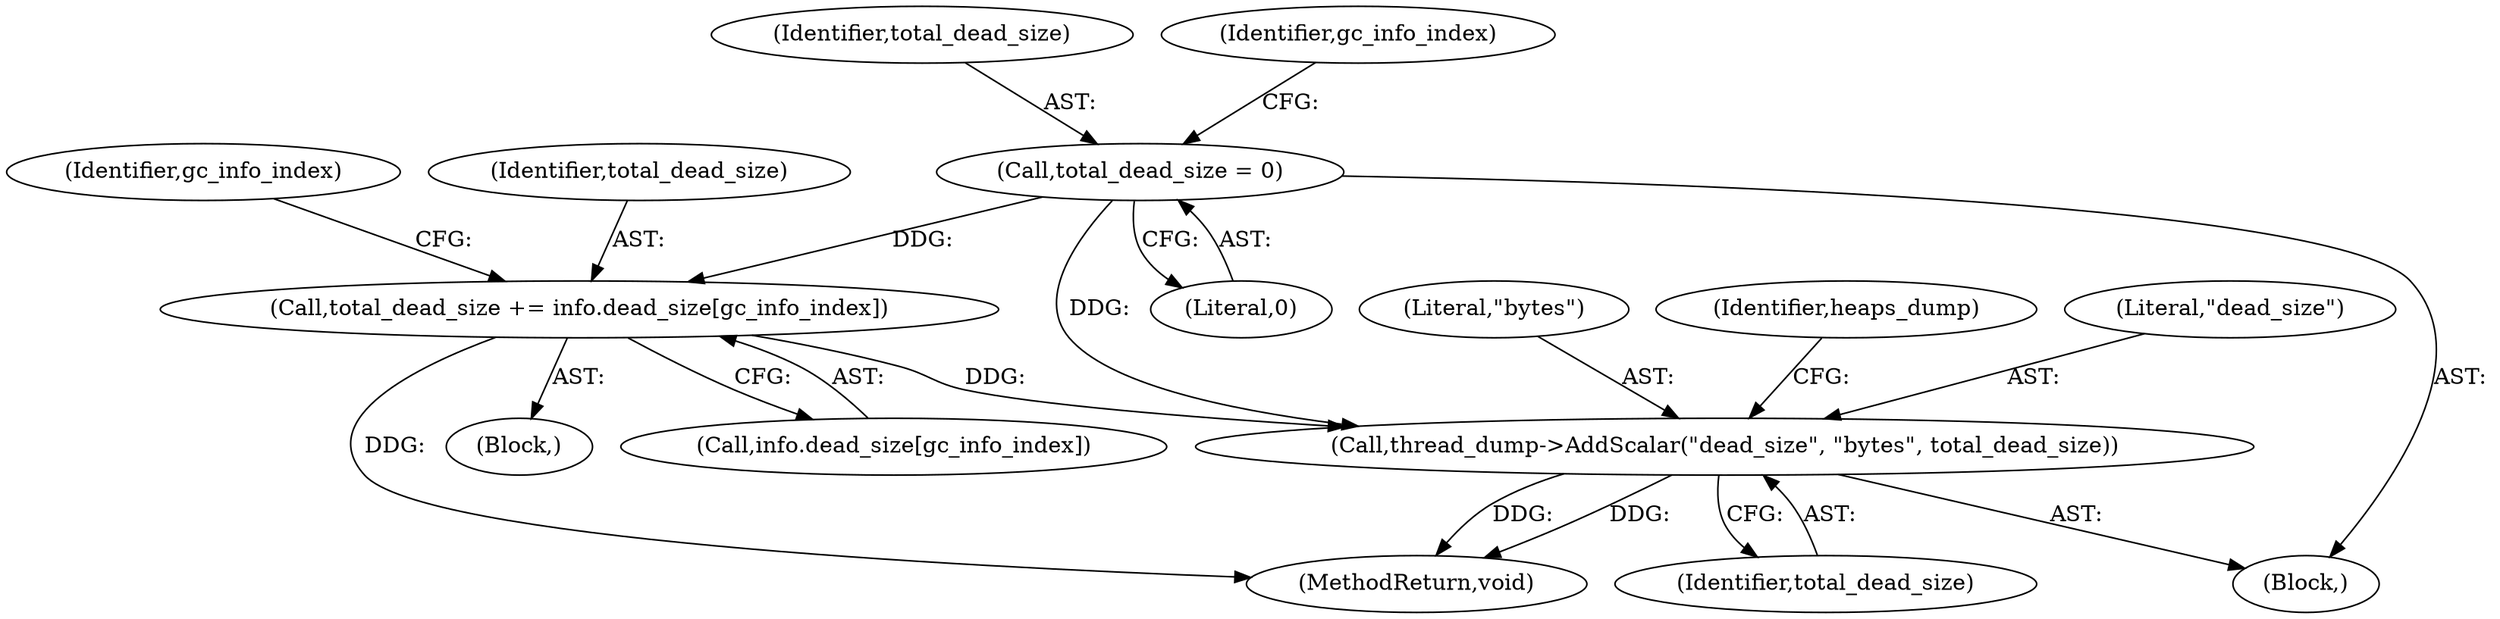 digraph "0_Chrome_20b65d00ca3d8696430e22efad7485366f8c3a21_2@array" {
"1000224" [label="(Call,total_dead_size += info.dead_size[gc_info_index])"];
"1000189" [label="(Call,total_dead_size = 0)"];
"1000248" [label="(Call,thread_dump->AddScalar(\"dead_size\", \"bytes\", total_dead_size))"];
"1000224" [label="(Call,total_dead_size += info.dead_size[gc_info_index])"];
"1000190" [label="(Identifier,total_dead_size)"];
"1000250" [label="(Literal,\"bytes\")"];
"1000195" [label="(Identifier,gc_info_index)"];
"1000201" [label="(Identifier,gc_info_index)"];
"1000102" [label="(Block,)"];
"1000254" [label="(Identifier,heaps_dump)"];
"1000189" [label="(Call,total_dead_size = 0)"];
"1000265" [label="(MethodReturn,void)"];
"1000191" [label="(Literal,0)"];
"1000251" [label="(Identifier,total_dead_size)"];
"1000248" [label="(Call,thread_dump->AddScalar(\"dead_size\", \"bytes\", total_dead_size))"];
"1000202" [label="(Block,)"];
"1000249" [label="(Literal,\"dead_size\")"];
"1000225" [label="(Identifier,total_dead_size)"];
"1000226" [label="(Call,info.dead_size[gc_info_index])"];
"1000224" -> "1000202"  [label="AST: "];
"1000224" -> "1000226"  [label="CFG: "];
"1000225" -> "1000224"  [label="AST: "];
"1000226" -> "1000224"  [label="AST: "];
"1000201" -> "1000224"  [label="CFG: "];
"1000224" -> "1000265"  [label="DDG: "];
"1000189" -> "1000224"  [label="DDG: "];
"1000224" -> "1000248"  [label="DDG: "];
"1000189" -> "1000102"  [label="AST: "];
"1000189" -> "1000191"  [label="CFG: "];
"1000190" -> "1000189"  [label="AST: "];
"1000191" -> "1000189"  [label="AST: "];
"1000195" -> "1000189"  [label="CFG: "];
"1000189" -> "1000248"  [label="DDG: "];
"1000248" -> "1000102"  [label="AST: "];
"1000248" -> "1000251"  [label="CFG: "];
"1000249" -> "1000248"  [label="AST: "];
"1000250" -> "1000248"  [label="AST: "];
"1000251" -> "1000248"  [label="AST: "];
"1000254" -> "1000248"  [label="CFG: "];
"1000248" -> "1000265"  [label="DDG: "];
"1000248" -> "1000265"  [label="DDG: "];
}
